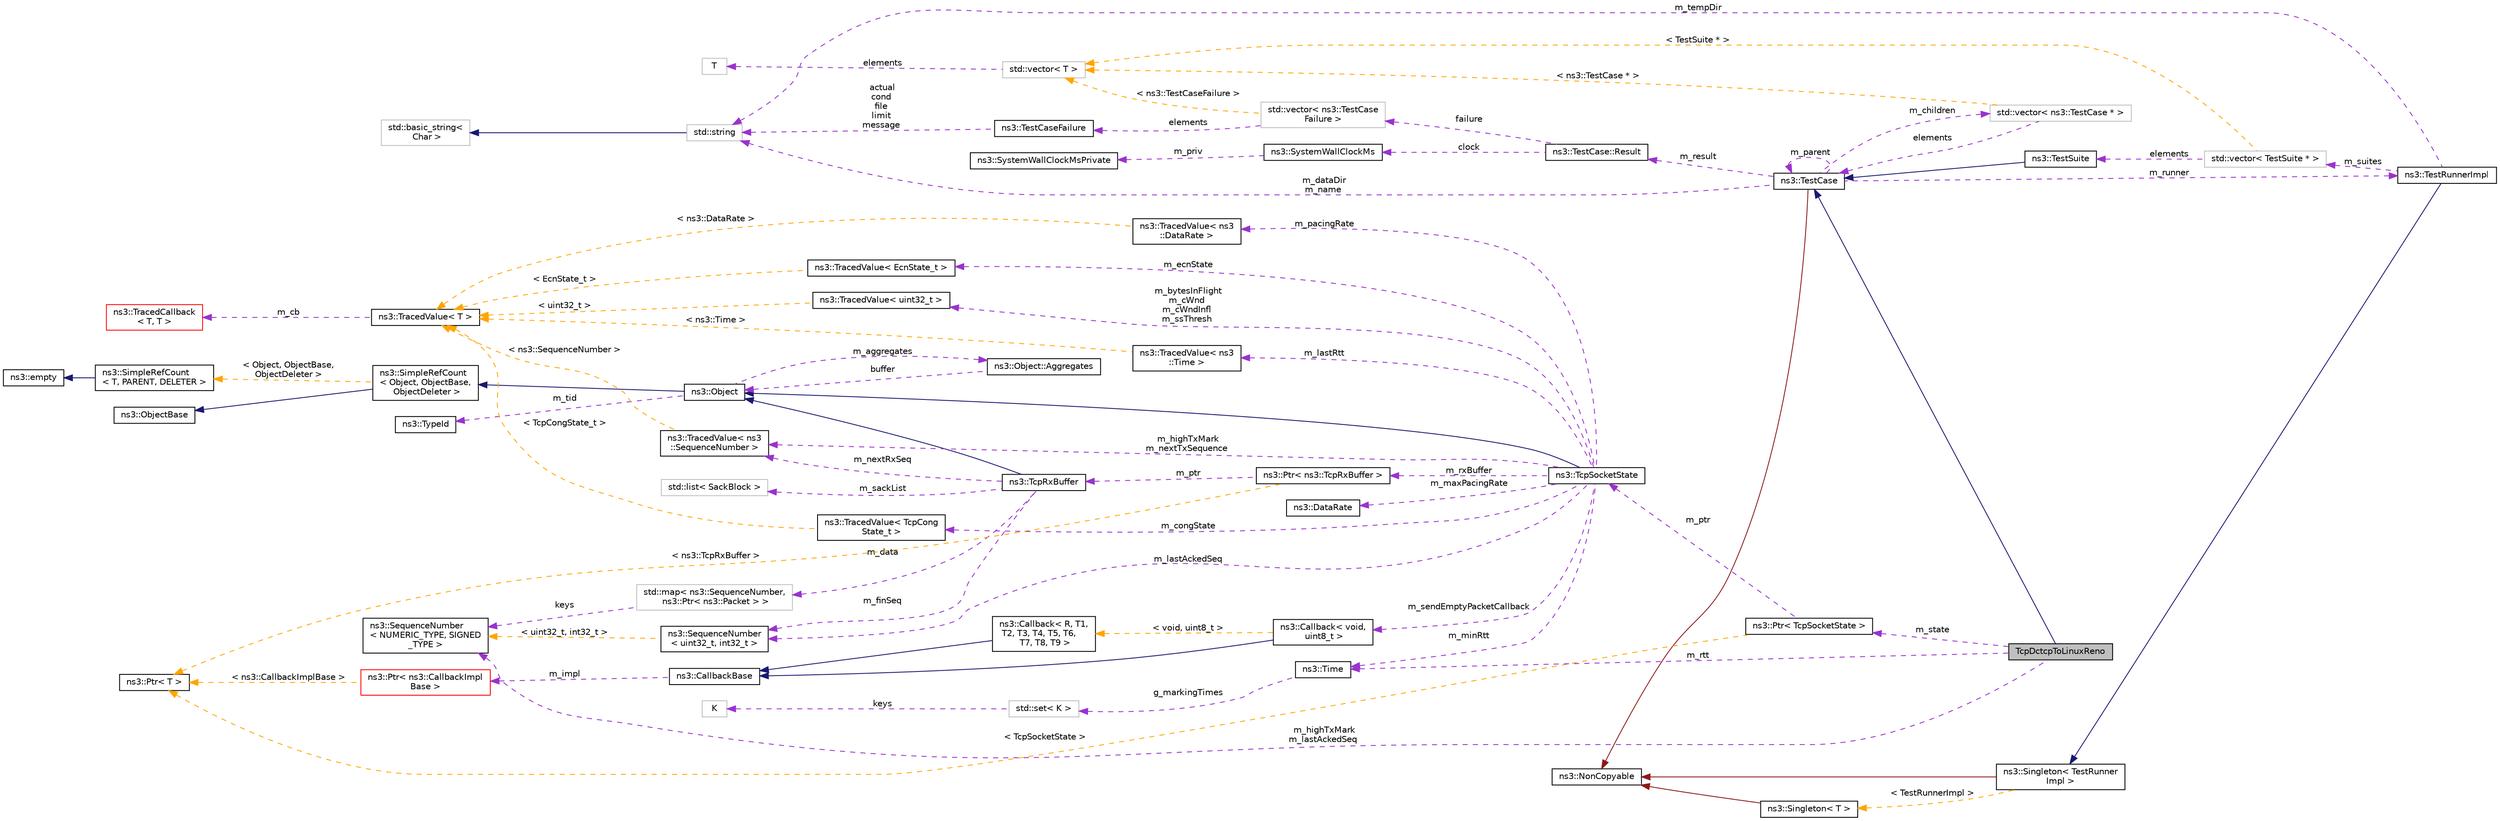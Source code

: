 digraph "TcpDctcpToLinuxReno"
{
 // LATEX_PDF_SIZE
  edge [fontname="Helvetica",fontsize="10",labelfontname="Helvetica",labelfontsize="10"];
  node [fontname="Helvetica",fontsize="10",shape=record];
  rankdir="LR";
  Node1 [label="TcpDctcpToLinuxReno",height=0.2,width=0.4,color="black", fillcolor="grey75", style="filled", fontcolor="black",tooltip="DCTCP should be same as Linux during slow start."];
  Node2 -> Node1 [dir="back",color="midnightblue",fontsize="10",style="solid",fontname="Helvetica"];
  Node2 [label="ns3::TestCase",height=0.2,width=0.4,color="black", fillcolor="white", style="filled",URL="$classns3_1_1_test_case.html",tooltip="encapsulates test code"];
  Node3 -> Node2 [dir="back",color="firebrick4",fontsize="10",style="solid",fontname="Helvetica"];
  Node3 [label="ns3::NonCopyable",height=0.2,width=0.4,color="black", fillcolor="white", style="filled",URL="$classns3_1_1_non_copyable.html",tooltip="A base class for (non-Singleton) objects which shouldn't be copied."];
  Node4 -> Node2 [dir="back",color="darkorchid3",fontsize="10",style="dashed",label=" m_children" ,fontname="Helvetica"];
  Node4 [label="std::vector\< ns3::TestCase * \>",height=0.2,width=0.4,color="grey75", fillcolor="white", style="filled",tooltip=" "];
  Node2 -> Node4 [dir="back",color="darkorchid3",fontsize="10",style="dashed",label=" elements" ,fontname="Helvetica"];
  Node5 -> Node4 [dir="back",color="orange",fontsize="10",style="dashed",label=" \< ns3::TestCase * \>" ,fontname="Helvetica"];
  Node5 [label="std::vector\< T \>",height=0.2,width=0.4,color="grey75", fillcolor="white", style="filled",tooltip=" "];
  Node6 -> Node5 [dir="back",color="darkorchid3",fontsize="10",style="dashed",label=" elements" ,fontname="Helvetica"];
  Node6 [label="T",height=0.2,width=0.4,color="grey75", fillcolor="white", style="filled",tooltip=" "];
  Node7 -> Node2 [dir="back",color="darkorchid3",fontsize="10",style="dashed",label=" m_dataDir\nm_name" ,fontname="Helvetica"];
  Node7 [label="std::string",height=0.2,width=0.4,color="grey75", fillcolor="white", style="filled",tooltip=" "];
  Node8 -> Node7 [dir="back",color="midnightblue",fontsize="10",style="solid",fontname="Helvetica"];
  Node8 [label="std::basic_string\<\l Char \>",height=0.2,width=0.4,color="grey75", fillcolor="white", style="filled",tooltip=" "];
  Node9 -> Node2 [dir="back",color="darkorchid3",fontsize="10",style="dashed",label=" m_runner" ,fontname="Helvetica"];
  Node9 [label="ns3::TestRunnerImpl",height=0.2,width=0.4,color="black", fillcolor="white", style="filled",URL="$classns3_1_1_test_runner_impl.html",tooltip="Container for all tests."];
  Node10 -> Node9 [dir="back",color="midnightblue",fontsize="10",style="solid",fontname="Helvetica"];
  Node10 [label="ns3::Singleton\< TestRunner\lImpl \>",height=0.2,width=0.4,color="black", fillcolor="white", style="filled",URL="$classns3_1_1_singleton.html",tooltip=" "];
  Node3 -> Node10 [dir="back",color="firebrick4",fontsize="10",style="solid",fontname="Helvetica"];
  Node11 -> Node10 [dir="back",color="orange",fontsize="10",style="dashed",label=" \< TestRunnerImpl \>" ,fontname="Helvetica"];
  Node11 [label="ns3::Singleton\< T \>",height=0.2,width=0.4,color="black", fillcolor="white", style="filled",URL="$classns3_1_1_singleton.html",tooltip="A template singleton."];
  Node3 -> Node11 [dir="back",color="firebrick4",fontsize="10",style="solid",fontname="Helvetica"];
  Node12 -> Node9 [dir="back",color="darkorchid3",fontsize="10",style="dashed",label=" m_suites" ,fontname="Helvetica"];
  Node12 [label="std::vector\< TestSuite * \>",height=0.2,width=0.4,color="grey75", fillcolor="white", style="filled",tooltip=" "];
  Node13 -> Node12 [dir="back",color="darkorchid3",fontsize="10",style="dashed",label=" elements" ,fontname="Helvetica"];
  Node13 [label="ns3::TestSuite",height=0.2,width=0.4,color="black", fillcolor="white", style="filled",URL="$classns3_1_1_test_suite.html",tooltip="A suite of tests to run."];
  Node2 -> Node13 [dir="back",color="midnightblue",fontsize="10",style="solid",fontname="Helvetica"];
  Node5 -> Node12 [dir="back",color="orange",fontsize="10",style="dashed",label=" \< TestSuite * \>" ,fontname="Helvetica"];
  Node7 -> Node9 [dir="back",color="darkorchid3",fontsize="10",style="dashed",label=" m_tempDir" ,fontname="Helvetica"];
  Node2 -> Node2 [dir="back",color="darkorchid3",fontsize="10",style="dashed",label=" m_parent" ,fontname="Helvetica"];
  Node14 -> Node2 [dir="back",color="darkorchid3",fontsize="10",style="dashed",label=" m_result" ,fontname="Helvetica"];
  Node14 [label="ns3::TestCase::Result",height=0.2,width=0.4,color="black", fillcolor="white", style="filled",URL="$structns3_1_1_test_case_1_1_result.html",tooltip="Container for results from a TestCase."];
  Node15 -> Node14 [dir="back",color="darkorchid3",fontsize="10",style="dashed",label=" failure" ,fontname="Helvetica"];
  Node15 [label="std::vector\< ns3::TestCase\lFailure \>",height=0.2,width=0.4,color="grey75", fillcolor="white", style="filled",tooltip=" "];
  Node16 -> Node15 [dir="back",color="darkorchid3",fontsize="10",style="dashed",label=" elements" ,fontname="Helvetica"];
  Node16 [label="ns3::TestCaseFailure",height=0.2,width=0.4,color="black", fillcolor="white", style="filled",URL="$structns3_1_1_test_case_failure.html",tooltip="Container for details of a test failure."];
  Node7 -> Node16 [dir="back",color="darkorchid3",fontsize="10",style="dashed",label=" actual\ncond\nfile\nlimit\nmessage" ,fontname="Helvetica"];
  Node5 -> Node15 [dir="back",color="orange",fontsize="10",style="dashed",label=" \< ns3::TestCaseFailure \>" ,fontname="Helvetica"];
  Node17 -> Node14 [dir="back",color="darkorchid3",fontsize="10",style="dashed",label=" clock" ,fontname="Helvetica"];
  Node17 [label="ns3::SystemWallClockMs",height=0.2,width=0.4,color="black", fillcolor="white", style="filled",URL="$classns3_1_1_system_wall_clock_ms.html",tooltip="Measure elapsed wall clock time in milliseconds."];
  Node18 -> Node17 [dir="back",color="darkorchid3",fontsize="10",style="dashed",label=" m_priv" ,fontname="Helvetica"];
  Node18 [label="ns3::SystemWallClockMsPrivate",height=0.2,width=0.4,color="black", fillcolor="white", style="filled",URL="$classns3_1_1_system_wall_clock_ms_private.html",tooltip="System-dependent implementation for SystemWallClockMs."];
  Node19 -> Node1 [dir="back",color="darkorchid3",fontsize="10",style="dashed",label=" m_highTxMark\nm_lastAckedSeq" ,fontname="Helvetica"];
  Node19 [label="ns3::SequenceNumber\l\< NUMERIC_TYPE, SIGNED\l_TYPE \>",height=0.2,width=0.4,color="black", fillcolor="white", style="filled",URL="$classns3_1_1_sequence_number.html",tooltip="Generic \"sequence number\" class."];
  Node20 -> Node1 [dir="back",color="darkorchid3",fontsize="10",style="dashed",label=" m_state" ,fontname="Helvetica"];
  Node20 [label="ns3::Ptr\< TcpSocketState \>",height=0.2,width=0.4,color="black", fillcolor="white", style="filled",URL="$classns3_1_1_ptr.html",tooltip=" "];
  Node21 -> Node20 [dir="back",color="darkorchid3",fontsize="10",style="dashed",label=" m_ptr" ,fontname="Helvetica"];
  Node21 [label="ns3::TcpSocketState",height=0.2,width=0.4,color="black", fillcolor="white", style="filled",URL="$classns3_1_1_tcp_socket_state.html",tooltip="Data structure that records the congestion state of a connection."];
  Node22 -> Node21 [dir="back",color="midnightblue",fontsize="10",style="solid",fontname="Helvetica"];
  Node22 [label="ns3::Object",height=0.2,width=0.4,color="black", fillcolor="white", style="filled",URL="$classns3_1_1_object.html",tooltip="A base class which provides memory management and object aggregation."];
  Node23 -> Node22 [dir="back",color="midnightblue",fontsize="10",style="solid",fontname="Helvetica"];
  Node23 [label="ns3::SimpleRefCount\l\< Object, ObjectBase,\l ObjectDeleter \>",height=0.2,width=0.4,color="black", fillcolor="white", style="filled",URL="$classns3_1_1_simple_ref_count.html",tooltip=" "];
  Node24 -> Node23 [dir="back",color="midnightblue",fontsize="10",style="solid",fontname="Helvetica"];
  Node24 [label="ns3::ObjectBase",height=0.2,width=0.4,color="black", fillcolor="white", style="filled",URL="$classns3_1_1_object_base.html",tooltip="Anchor the ns-3 type and attribute system."];
  Node25 -> Node23 [dir="back",color="orange",fontsize="10",style="dashed",label=" \< Object, ObjectBase,\l ObjectDeleter \>" ,fontname="Helvetica"];
  Node25 [label="ns3::SimpleRefCount\l\< T, PARENT, DELETER \>",height=0.2,width=0.4,color="black", fillcolor="white", style="filled",URL="$classns3_1_1_simple_ref_count.html",tooltip="A template-based reference counting class."];
  Node26 -> Node25 [dir="back",color="midnightblue",fontsize="10",style="solid",fontname="Helvetica"];
  Node26 [label="ns3::empty",height=0.2,width=0.4,color="black", fillcolor="white", style="filled",URL="$classns3_1_1empty.html",tooltip="make Callback use a separate empty type"];
  Node27 -> Node22 [dir="back",color="darkorchid3",fontsize="10",style="dashed",label=" m_tid" ,fontname="Helvetica"];
  Node27 [label="ns3::TypeId",height=0.2,width=0.4,color="black", fillcolor="white", style="filled",URL="$classns3_1_1_type_id.html",tooltip="a unique identifier for an interface."];
  Node28 -> Node22 [dir="back",color="darkorchid3",fontsize="10",style="dashed",label=" m_aggregates" ,fontname="Helvetica"];
  Node28 [label="ns3::Object::Aggregates",height=0.2,width=0.4,color="black", fillcolor="white", style="filled",URL="$structns3_1_1_object_1_1_aggregates.html",tooltip="The list of Objects aggregated to this one."];
  Node22 -> Node28 [dir="back",color="darkorchid3",fontsize="10",style="dashed",label=" buffer" ,fontname="Helvetica"];
  Node29 -> Node21 [dir="back",color="darkorchid3",fontsize="10",style="dashed",label=" m_maxPacingRate" ,fontname="Helvetica"];
  Node29 [label="ns3::DataRate",height=0.2,width=0.4,color="black", fillcolor="white", style="filled",URL="$classns3_1_1_data_rate.html",tooltip="Class for representing data rates."];
  Node30 -> Node21 [dir="back",color="darkorchid3",fontsize="10",style="dashed",label=" m_lastAckedSeq" ,fontname="Helvetica"];
  Node30 [label="ns3::SequenceNumber\l\< uint32_t, int32_t \>",height=0.2,width=0.4,color="black", fillcolor="white", style="filled",URL="$classns3_1_1_sequence_number.html",tooltip=" "];
  Node19 -> Node30 [dir="back",color="orange",fontsize="10",style="dashed",label=" \< uint32_t, int32_t \>" ,fontname="Helvetica"];
  Node31 -> Node21 [dir="back",color="darkorchid3",fontsize="10",style="dashed",label=" m_ecnState" ,fontname="Helvetica"];
  Node31 [label="ns3::TracedValue\< EcnState_t \>",height=0.2,width=0.4,color="black", fillcolor="white", style="filled",URL="$classns3_1_1_traced_value.html",tooltip=" "];
  Node32 -> Node31 [dir="back",color="orange",fontsize="10",style="dashed",label=" \< EcnState_t \>" ,fontname="Helvetica"];
  Node32 [label="ns3::TracedValue\< T \>",height=0.2,width=0.4,color="black", fillcolor="white", style="filled",URL="$classns3_1_1_traced_value.html",tooltip="Trace classes with value semantics."];
  Node33 -> Node32 [dir="back",color="darkorchid3",fontsize="10",style="dashed",label=" m_cb" ,fontname="Helvetica"];
  Node33 [label="ns3::TracedCallback\l\< T, T \>",height=0.2,width=0.4,color="red", fillcolor="white", style="filled",URL="$classns3_1_1_traced_callback.html",tooltip=" "];
  Node44 -> Node21 [dir="back",color="darkorchid3",fontsize="10",style="dashed",label=" m_rxBuffer" ,fontname="Helvetica"];
  Node44 [label="ns3::Ptr\< ns3::TcpRxBuffer \>",height=0.2,width=0.4,color="black", fillcolor="white", style="filled",URL="$classns3_1_1_ptr.html",tooltip=" "];
  Node45 -> Node44 [dir="back",color="darkorchid3",fontsize="10",style="dashed",label=" m_ptr" ,fontname="Helvetica"];
  Node45 [label="ns3::TcpRxBuffer",height=0.2,width=0.4,color="black", fillcolor="white", style="filled",URL="$classns3_1_1_tcp_rx_buffer.html",tooltip="Rx reordering buffer for TCP."];
  Node22 -> Node45 [dir="back",color="midnightblue",fontsize="10",style="solid",fontname="Helvetica"];
  Node46 -> Node45 [dir="back",color="darkorchid3",fontsize="10",style="dashed",label=" m_data" ,fontname="Helvetica"];
  Node46 [label="std::map\< ns3::SequenceNumber,\l ns3::Ptr\< ns3::Packet \> \>",height=0.2,width=0.4,color="grey75", fillcolor="white", style="filled",tooltip=" "];
  Node19 -> Node46 [dir="back",color="darkorchid3",fontsize="10",style="dashed",label=" keys" ,fontname="Helvetica"];
  Node30 -> Node45 [dir="back",color="darkorchid3",fontsize="10",style="dashed",label=" m_finSeq" ,fontname="Helvetica"];
  Node66 -> Node45 [dir="back",color="darkorchid3",fontsize="10",style="dashed",label=" m_nextRxSeq" ,fontname="Helvetica"];
  Node66 [label="ns3::TracedValue\< ns3\l::SequenceNumber \>",height=0.2,width=0.4,color="black", fillcolor="white", style="filled",URL="$classns3_1_1_traced_value.html",tooltip=" "];
  Node32 -> Node66 [dir="back",color="orange",fontsize="10",style="dashed",label=" \< ns3::SequenceNumber \>" ,fontname="Helvetica"];
  Node67 -> Node45 [dir="back",color="darkorchid3",fontsize="10",style="dashed",label=" m_sackList" ,fontname="Helvetica"];
  Node67 [label="std::list\< SackBlock \>",height=0.2,width=0.4,color="grey75", fillcolor="white", style="filled",tooltip=" "];
  Node41 -> Node44 [dir="back",color="orange",fontsize="10",style="dashed",label=" \< ns3::TcpRxBuffer \>" ,fontname="Helvetica"];
  Node41 [label="ns3::Ptr\< T \>",height=0.2,width=0.4,color="black", fillcolor="white", style="filled",URL="$classns3_1_1_ptr.html",tooltip="Smart pointer class similar to boost::intrusive_ptr."];
  Node68 -> Node21 [dir="back",color="darkorchid3",fontsize="10",style="dashed",label=" m_lastRtt" ,fontname="Helvetica"];
  Node68 [label="ns3::TracedValue\< ns3\l::Time \>",height=0.2,width=0.4,color="black", fillcolor="white", style="filled",URL="$classns3_1_1_traced_value.html",tooltip=" "];
  Node32 -> Node68 [dir="back",color="orange",fontsize="10",style="dashed",label=" \< ns3::Time \>" ,fontname="Helvetica"];
  Node66 -> Node21 [dir="back",color="darkorchid3",fontsize="10",style="dashed",label=" m_highTxMark\nm_nextTxSequence" ,fontname="Helvetica"];
  Node69 -> Node21 [dir="back",color="darkorchid3",fontsize="10",style="dashed",label=" m_minRtt" ,fontname="Helvetica"];
  Node69 [label="ns3::Time",height=0.2,width=0.4,color="black", fillcolor="white", style="filled",URL="$classns3_1_1_time.html",tooltip="Simulation virtual time values and global simulation resolution."];
  Node70 -> Node69 [dir="back",color="darkorchid3",fontsize="10",style="dashed",label=" g_markingTimes" ,fontname="Helvetica"];
  Node70 [label="std::set\< K \>",height=0.2,width=0.4,color="grey75", fillcolor="white", style="filled",tooltip=" "];
  Node65 -> Node70 [dir="back",color="darkorchid3",fontsize="10",style="dashed",label=" keys" ,fontname="Helvetica"];
  Node65 [label="K",height=0.2,width=0.4,color="grey75", fillcolor="white", style="filled",tooltip=" "];
  Node71 -> Node21 [dir="back",color="darkorchid3",fontsize="10",style="dashed",label=" m_congState" ,fontname="Helvetica"];
  Node71 [label="ns3::TracedValue\< TcpCong\lState_t \>",height=0.2,width=0.4,color="black", fillcolor="white", style="filled",URL="$classns3_1_1_traced_value.html",tooltip=" "];
  Node32 -> Node71 [dir="back",color="orange",fontsize="10",style="dashed",label=" \< TcpCongState_t \>" ,fontname="Helvetica"];
  Node72 -> Node21 [dir="back",color="darkorchid3",fontsize="10",style="dashed",label=" m_sendEmptyPacketCallback" ,fontname="Helvetica"];
  Node72 [label="ns3::Callback\< void,\l uint8_t \>",height=0.2,width=0.4,color="black", fillcolor="white", style="filled",URL="$classns3_1_1_callback.html",tooltip=" "];
  Node37 -> Node72 [dir="back",color="midnightblue",fontsize="10",style="solid",fontname="Helvetica"];
  Node37 [label="ns3::CallbackBase",height=0.2,width=0.4,color="black", fillcolor="white", style="filled",URL="$classns3_1_1_callback_base.html",tooltip="Base class for Callback class."];
  Node38 -> Node37 [dir="back",color="darkorchid3",fontsize="10",style="dashed",label=" m_impl" ,fontname="Helvetica"];
  Node38 [label="ns3::Ptr\< ns3::CallbackImpl\lBase \>",height=0.2,width=0.4,color="red", fillcolor="white", style="filled",URL="$classns3_1_1_ptr.html",tooltip=" "];
  Node41 -> Node38 [dir="back",color="orange",fontsize="10",style="dashed",label=" \< ns3::CallbackImplBase \>" ,fontname="Helvetica"];
  Node42 -> Node72 [dir="back",color="orange",fontsize="10",style="dashed",label=" \< void, uint8_t \>" ,fontname="Helvetica"];
  Node42 [label="ns3::Callback\< R, T1,\l T2, T3, T4, T5, T6,\l T7, T8, T9 \>",height=0.2,width=0.4,color="black", fillcolor="white", style="filled",URL="$classns3_1_1_callback.html",tooltip="Callback template class."];
  Node37 -> Node42 [dir="back",color="midnightblue",fontsize="10",style="solid",fontname="Helvetica"];
  Node73 -> Node21 [dir="back",color="darkorchid3",fontsize="10",style="dashed",label=" m_pacingRate" ,fontname="Helvetica"];
  Node73 [label="ns3::TracedValue\< ns3\l::DataRate \>",height=0.2,width=0.4,color="black", fillcolor="white", style="filled",URL="$classns3_1_1_traced_value.html",tooltip=" "];
  Node32 -> Node73 [dir="back",color="orange",fontsize="10",style="dashed",label=" \< ns3::DataRate \>" ,fontname="Helvetica"];
  Node74 -> Node21 [dir="back",color="darkorchid3",fontsize="10",style="dashed",label=" m_bytesInFlight\nm_cWnd\nm_cWndInfl\nm_ssThresh" ,fontname="Helvetica"];
  Node74 [label="ns3::TracedValue\< uint32_t \>",height=0.2,width=0.4,color="black", fillcolor="white", style="filled",URL="$classns3_1_1_traced_value.html",tooltip=" "];
  Node32 -> Node74 [dir="back",color="orange",fontsize="10",style="dashed",label=" \< uint32_t \>" ,fontname="Helvetica"];
  Node41 -> Node20 [dir="back",color="orange",fontsize="10",style="dashed",label=" \< TcpSocketState \>" ,fontname="Helvetica"];
  Node69 -> Node1 [dir="back",color="darkorchid3",fontsize="10",style="dashed",label=" m_rtt" ,fontname="Helvetica"];
}
